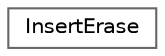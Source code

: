 digraph "类继承关系图"
{
 // LATEX_PDF_SIZE
  bgcolor="transparent";
  edge [fontname=Helvetica,fontsize=10,labelfontname=Helvetica,labelfontsize=10];
  node [fontname=Helvetica,fontsize=10,shape=box,height=0.2,width=0.4];
  rankdir="LR";
  Node0 [id="Node000000",label="InsertErase",height=0.2,width=0.4,color="grey40", fillcolor="white", style="filled",URL="$struct_insert_erase.html",tooltip=" "];
}
